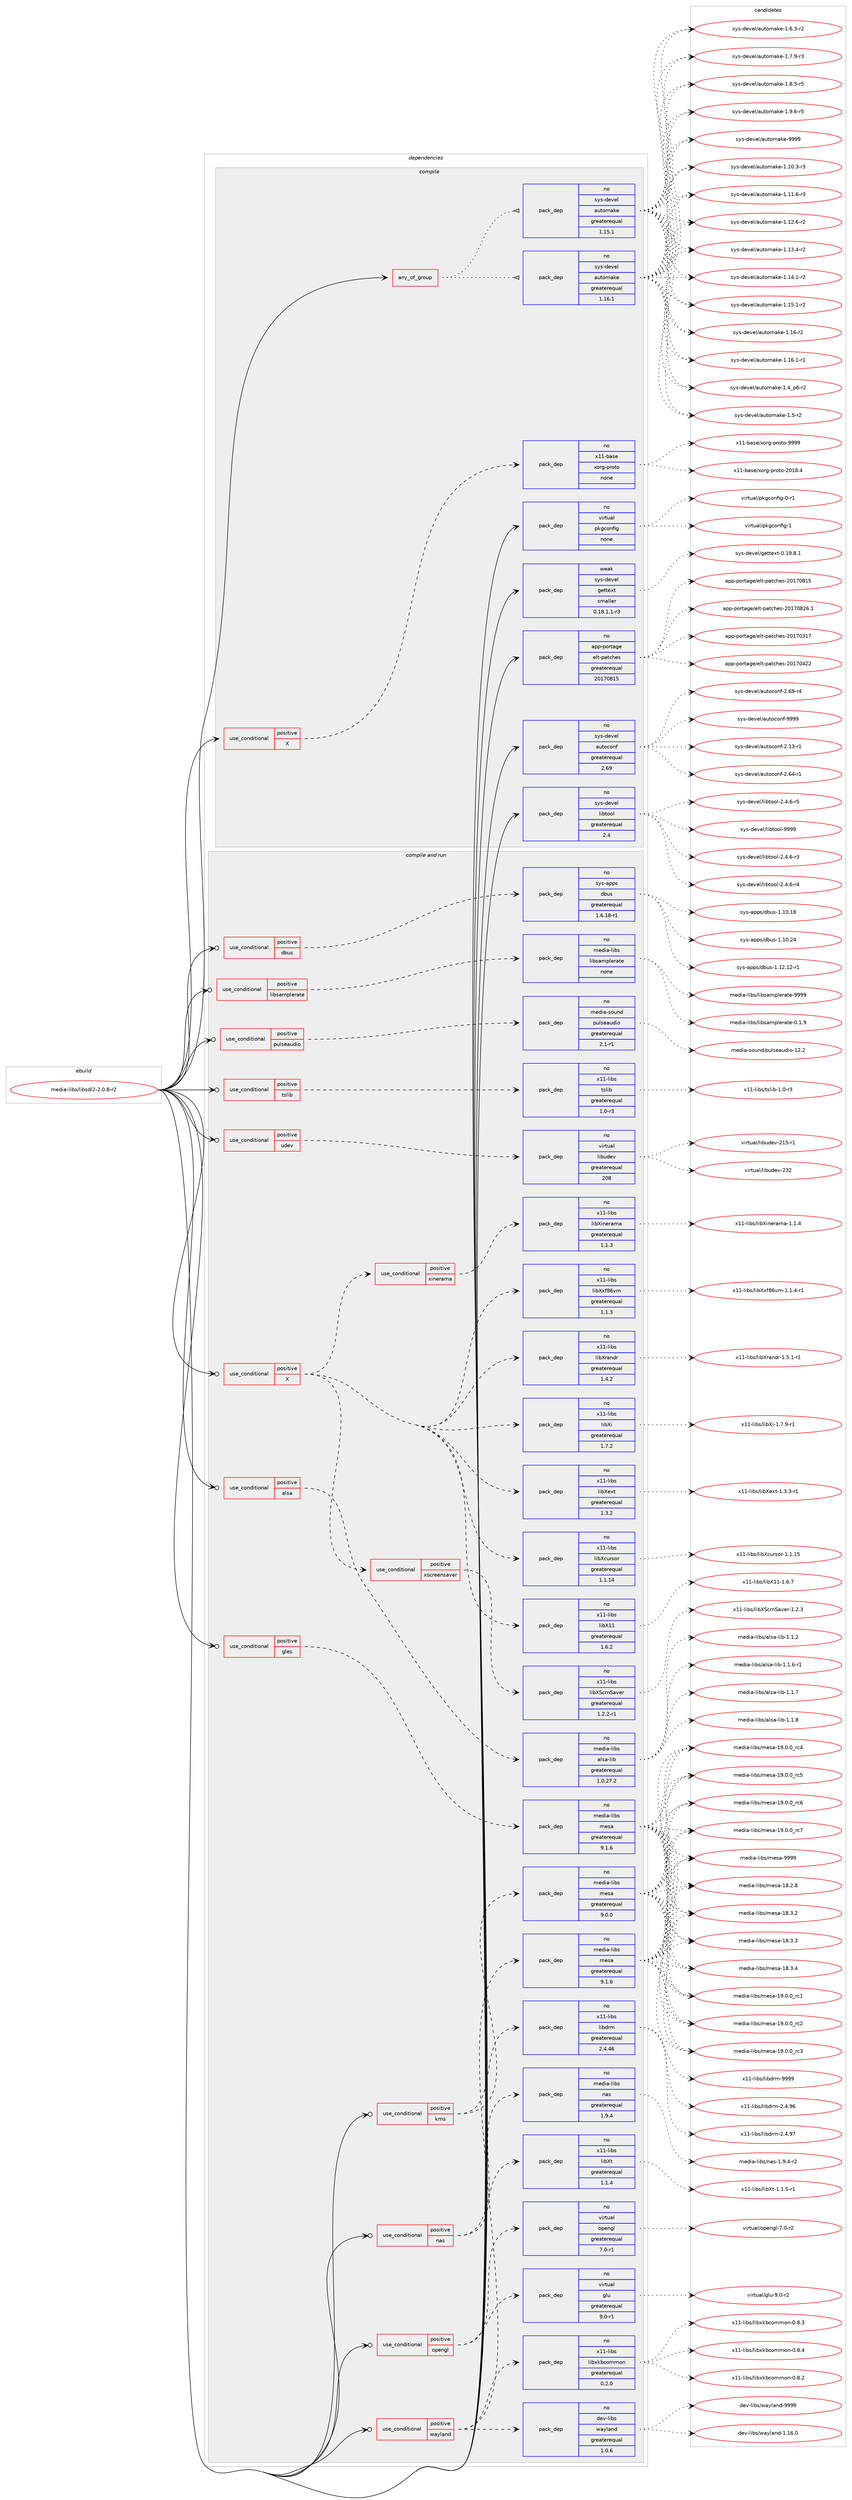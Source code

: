 digraph prolog {

# *************
# Graph options
# *************

newrank=true;
concentrate=true;
compound=true;
graph [rankdir=LR,fontname=Helvetica,fontsize=10,ranksep=1.5];#, ranksep=2.5, nodesep=0.2];
edge  [arrowhead=vee];
node  [fontname=Helvetica,fontsize=10];

# **********
# The ebuild
# **********

subgraph cluster_leftcol {
color=gray;
rank=same;
label=<<i>ebuild</i>>;
id [label="media-libs/libsdl2-2.0.8-r2", color=red, width=4, href="../media-libs/libsdl2-2.0.8-r2.svg"];
}

# ****************
# The dependencies
# ****************

subgraph cluster_midcol {
color=gray;
label=<<i>dependencies</i>>;
subgraph cluster_compile {
fillcolor="#eeeeee";
style=filled;
label=<<i>compile</i>>;
subgraph any25138 {
dependency1613792 [label=<<TABLE BORDER="0" CELLBORDER="1" CELLSPACING="0" CELLPADDING="4"><TR><TD CELLPADDING="10">any_of_group</TD></TR></TABLE>>, shape=none, color=red];subgraph pack1153324 {
dependency1613793 [label=<<TABLE BORDER="0" CELLBORDER="1" CELLSPACING="0" CELLPADDING="4" WIDTH="220"><TR><TD ROWSPAN="6" CELLPADDING="30">pack_dep</TD></TR><TR><TD WIDTH="110">no</TD></TR><TR><TD>sys-devel</TD></TR><TR><TD>automake</TD></TR><TR><TD>greaterequal</TD></TR><TR><TD>1.16.1</TD></TR></TABLE>>, shape=none, color=blue];
}
dependency1613792:e -> dependency1613793:w [weight=20,style="dotted",arrowhead="oinv"];
subgraph pack1153325 {
dependency1613794 [label=<<TABLE BORDER="0" CELLBORDER="1" CELLSPACING="0" CELLPADDING="4" WIDTH="220"><TR><TD ROWSPAN="6" CELLPADDING="30">pack_dep</TD></TR><TR><TD WIDTH="110">no</TD></TR><TR><TD>sys-devel</TD></TR><TR><TD>automake</TD></TR><TR><TD>greaterequal</TD></TR><TR><TD>1.15.1</TD></TR></TABLE>>, shape=none, color=blue];
}
dependency1613792:e -> dependency1613794:w [weight=20,style="dotted",arrowhead="oinv"];
}
id:e -> dependency1613792:w [weight=20,style="solid",arrowhead="vee"];
subgraph cond434631 {
dependency1613795 [label=<<TABLE BORDER="0" CELLBORDER="1" CELLSPACING="0" CELLPADDING="4"><TR><TD ROWSPAN="3" CELLPADDING="10">use_conditional</TD></TR><TR><TD>positive</TD></TR><TR><TD>X</TD></TR></TABLE>>, shape=none, color=red];
subgraph pack1153326 {
dependency1613796 [label=<<TABLE BORDER="0" CELLBORDER="1" CELLSPACING="0" CELLPADDING="4" WIDTH="220"><TR><TD ROWSPAN="6" CELLPADDING="30">pack_dep</TD></TR><TR><TD WIDTH="110">no</TD></TR><TR><TD>x11-base</TD></TR><TR><TD>xorg-proto</TD></TR><TR><TD>none</TD></TR><TR><TD></TD></TR></TABLE>>, shape=none, color=blue];
}
dependency1613795:e -> dependency1613796:w [weight=20,style="dashed",arrowhead="vee"];
}
id:e -> dependency1613795:w [weight=20,style="solid",arrowhead="vee"];
subgraph pack1153327 {
dependency1613797 [label=<<TABLE BORDER="0" CELLBORDER="1" CELLSPACING="0" CELLPADDING="4" WIDTH="220"><TR><TD ROWSPAN="6" CELLPADDING="30">pack_dep</TD></TR><TR><TD WIDTH="110">no</TD></TR><TR><TD>app-portage</TD></TR><TR><TD>elt-patches</TD></TR><TR><TD>greaterequal</TD></TR><TR><TD>20170815</TD></TR></TABLE>>, shape=none, color=blue];
}
id:e -> dependency1613797:w [weight=20,style="solid",arrowhead="vee"];
subgraph pack1153328 {
dependency1613798 [label=<<TABLE BORDER="0" CELLBORDER="1" CELLSPACING="0" CELLPADDING="4" WIDTH="220"><TR><TD ROWSPAN="6" CELLPADDING="30">pack_dep</TD></TR><TR><TD WIDTH="110">no</TD></TR><TR><TD>sys-devel</TD></TR><TR><TD>autoconf</TD></TR><TR><TD>greaterequal</TD></TR><TR><TD>2.69</TD></TR></TABLE>>, shape=none, color=blue];
}
id:e -> dependency1613798:w [weight=20,style="solid",arrowhead="vee"];
subgraph pack1153329 {
dependency1613799 [label=<<TABLE BORDER="0" CELLBORDER="1" CELLSPACING="0" CELLPADDING="4" WIDTH="220"><TR><TD ROWSPAN="6" CELLPADDING="30">pack_dep</TD></TR><TR><TD WIDTH="110">no</TD></TR><TR><TD>sys-devel</TD></TR><TR><TD>libtool</TD></TR><TR><TD>greaterequal</TD></TR><TR><TD>2.4</TD></TR></TABLE>>, shape=none, color=blue];
}
id:e -> dependency1613799:w [weight=20,style="solid",arrowhead="vee"];
subgraph pack1153330 {
dependency1613800 [label=<<TABLE BORDER="0" CELLBORDER="1" CELLSPACING="0" CELLPADDING="4" WIDTH="220"><TR><TD ROWSPAN="6" CELLPADDING="30">pack_dep</TD></TR><TR><TD WIDTH="110">no</TD></TR><TR><TD>virtual</TD></TR><TR><TD>pkgconfig</TD></TR><TR><TD>none</TD></TR><TR><TD></TD></TR></TABLE>>, shape=none, color=blue];
}
id:e -> dependency1613800:w [weight=20,style="solid",arrowhead="vee"];
subgraph pack1153331 {
dependency1613801 [label=<<TABLE BORDER="0" CELLBORDER="1" CELLSPACING="0" CELLPADDING="4" WIDTH="220"><TR><TD ROWSPAN="6" CELLPADDING="30">pack_dep</TD></TR><TR><TD WIDTH="110">weak</TD></TR><TR><TD>sys-devel</TD></TR><TR><TD>gettext</TD></TR><TR><TD>smaller</TD></TR><TR><TD>0.18.1.1-r3</TD></TR></TABLE>>, shape=none, color=blue];
}
id:e -> dependency1613801:w [weight=20,style="solid",arrowhead="vee"];
}
subgraph cluster_compileandrun {
fillcolor="#eeeeee";
style=filled;
label=<<i>compile and run</i>>;
subgraph cond434632 {
dependency1613802 [label=<<TABLE BORDER="0" CELLBORDER="1" CELLSPACING="0" CELLPADDING="4"><TR><TD ROWSPAN="3" CELLPADDING="10">use_conditional</TD></TR><TR><TD>positive</TD></TR><TR><TD>X</TD></TR></TABLE>>, shape=none, color=red];
subgraph pack1153332 {
dependency1613803 [label=<<TABLE BORDER="0" CELLBORDER="1" CELLSPACING="0" CELLPADDING="4" WIDTH="220"><TR><TD ROWSPAN="6" CELLPADDING="30">pack_dep</TD></TR><TR><TD WIDTH="110">no</TD></TR><TR><TD>x11-libs</TD></TR><TR><TD>libX11</TD></TR><TR><TD>greaterequal</TD></TR><TR><TD>1.6.2</TD></TR></TABLE>>, shape=none, color=blue];
}
dependency1613802:e -> dependency1613803:w [weight=20,style="dashed",arrowhead="vee"];
subgraph pack1153333 {
dependency1613804 [label=<<TABLE BORDER="0" CELLBORDER="1" CELLSPACING="0" CELLPADDING="4" WIDTH="220"><TR><TD ROWSPAN="6" CELLPADDING="30">pack_dep</TD></TR><TR><TD WIDTH="110">no</TD></TR><TR><TD>x11-libs</TD></TR><TR><TD>libXcursor</TD></TR><TR><TD>greaterequal</TD></TR><TR><TD>1.1.14</TD></TR></TABLE>>, shape=none, color=blue];
}
dependency1613802:e -> dependency1613804:w [weight=20,style="dashed",arrowhead="vee"];
subgraph pack1153334 {
dependency1613805 [label=<<TABLE BORDER="0" CELLBORDER="1" CELLSPACING="0" CELLPADDING="4" WIDTH="220"><TR><TD ROWSPAN="6" CELLPADDING="30">pack_dep</TD></TR><TR><TD WIDTH="110">no</TD></TR><TR><TD>x11-libs</TD></TR><TR><TD>libXext</TD></TR><TR><TD>greaterequal</TD></TR><TR><TD>1.3.2</TD></TR></TABLE>>, shape=none, color=blue];
}
dependency1613802:e -> dependency1613805:w [weight=20,style="dashed",arrowhead="vee"];
subgraph pack1153335 {
dependency1613806 [label=<<TABLE BORDER="0" CELLBORDER="1" CELLSPACING="0" CELLPADDING="4" WIDTH="220"><TR><TD ROWSPAN="6" CELLPADDING="30">pack_dep</TD></TR><TR><TD WIDTH="110">no</TD></TR><TR><TD>x11-libs</TD></TR><TR><TD>libXi</TD></TR><TR><TD>greaterequal</TD></TR><TR><TD>1.7.2</TD></TR></TABLE>>, shape=none, color=blue];
}
dependency1613802:e -> dependency1613806:w [weight=20,style="dashed",arrowhead="vee"];
subgraph pack1153336 {
dependency1613807 [label=<<TABLE BORDER="0" CELLBORDER="1" CELLSPACING="0" CELLPADDING="4" WIDTH="220"><TR><TD ROWSPAN="6" CELLPADDING="30">pack_dep</TD></TR><TR><TD WIDTH="110">no</TD></TR><TR><TD>x11-libs</TD></TR><TR><TD>libXrandr</TD></TR><TR><TD>greaterequal</TD></TR><TR><TD>1.4.2</TD></TR></TABLE>>, shape=none, color=blue];
}
dependency1613802:e -> dependency1613807:w [weight=20,style="dashed",arrowhead="vee"];
subgraph pack1153337 {
dependency1613808 [label=<<TABLE BORDER="0" CELLBORDER="1" CELLSPACING="0" CELLPADDING="4" WIDTH="220"><TR><TD ROWSPAN="6" CELLPADDING="30">pack_dep</TD></TR><TR><TD WIDTH="110">no</TD></TR><TR><TD>x11-libs</TD></TR><TR><TD>libXxf86vm</TD></TR><TR><TD>greaterequal</TD></TR><TR><TD>1.1.3</TD></TR></TABLE>>, shape=none, color=blue];
}
dependency1613802:e -> dependency1613808:w [weight=20,style="dashed",arrowhead="vee"];
subgraph cond434633 {
dependency1613809 [label=<<TABLE BORDER="0" CELLBORDER="1" CELLSPACING="0" CELLPADDING="4"><TR><TD ROWSPAN="3" CELLPADDING="10">use_conditional</TD></TR><TR><TD>positive</TD></TR><TR><TD>xinerama</TD></TR></TABLE>>, shape=none, color=red];
subgraph pack1153338 {
dependency1613810 [label=<<TABLE BORDER="0" CELLBORDER="1" CELLSPACING="0" CELLPADDING="4" WIDTH="220"><TR><TD ROWSPAN="6" CELLPADDING="30">pack_dep</TD></TR><TR><TD WIDTH="110">no</TD></TR><TR><TD>x11-libs</TD></TR><TR><TD>libXinerama</TD></TR><TR><TD>greaterequal</TD></TR><TR><TD>1.1.3</TD></TR></TABLE>>, shape=none, color=blue];
}
dependency1613809:e -> dependency1613810:w [weight=20,style="dashed",arrowhead="vee"];
}
dependency1613802:e -> dependency1613809:w [weight=20,style="dashed",arrowhead="vee"];
subgraph cond434634 {
dependency1613811 [label=<<TABLE BORDER="0" CELLBORDER="1" CELLSPACING="0" CELLPADDING="4"><TR><TD ROWSPAN="3" CELLPADDING="10">use_conditional</TD></TR><TR><TD>positive</TD></TR><TR><TD>xscreensaver</TD></TR></TABLE>>, shape=none, color=red];
subgraph pack1153339 {
dependency1613812 [label=<<TABLE BORDER="0" CELLBORDER="1" CELLSPACING="0" CELLPADDING="4" WIDTH="220"><TR><TD ROWSPAN="6" CELLPADDING="30">pack_dep</TD></TR><TR><TD WIDTH="110">no</TD></TR><TR><TD>x11-libs</TD></TR><TR><TD>libXScrnSaver</TD></TR><TR><TD>greaterequal</TD></TR><TR><TD>1.2.2-r1</TD></TR></TABLE>>, shape=none, color=blue];
}
dependency1613811:e -> dependency1613812:w [weight=20,style="dashed",arrowhead="vee"];
}
dependency1613802:e -> dependency1613811:w [weight=20,style="dashed",arrowhead="vee"];
}
id:e -> dependency1613802:w [weight=20,style="solid",arrowhead="odotvee"];
subgraph cond434635 {
dependency1613813 [label=<<TABLE BORDER="0" CELLBORDER="1" CELLSPACING="0" CELLPADDING="4"><TR><TD ROWSPAN="3" CELLPADDING="10">use_conditional</TD></TR><TR><TD>positive</TD></TR><TR><TD>alsa</TD></TR></TABLE>>, shape=none, color=red];
subgraph pack1153340 {
dependency1613814 [label=<<TABLE BORDER="0" CELLBORDER="1" CELLSPACING="0" CELLPADDING="4" WIDTH="220"><TR><TD ROWSPAN="6" CELLPADDING="30">pack_dep</TD></TR><TR><TD WIDTH="110">no</TD></TR><TR><TD>media-libs</TD></TR><TR><TD>alsa-lib</TD></TR><TR><TD>greaterequal</TD></TR><TR><TD>1.0.27.2</TD></TR></TABLE>>, shape=none, color=blue];
}
dependency1613813:e -> dependency1613814:w [weight=20,style="dashed",arrowhead="vee"];
}
id:e -> dependency1613813:w [weight=20,style="solid",arrowhead="odotvee"];
subgraph cond434636 {
dependency1613815 [label=<<TABLE BORDER="0" CELLBORDER="1" CELLSPACING="0" CELLPADDING="4"><TR><TD ROWSPAN="3" CELLPADDING="10">use_conditional</TD></TR><TR><TD>positive</TD></TR><TR><TD>dbus</TD></TR></TABLE>>, shape=none, color=red];
subgraph pack1153341 {
dependency1613816 [label=<<TABLE BORDER="0" CELLBORDER="1" CELLSPACING="0" CELLPADDING="4" WIDTH="220"><TR><TD ROWSPAN="6" CELLPADDING="30">pack_dep</TD></TR><TR><TD WIDTH="110">no</TD></TR><TR><TD>sys-apps</TD></TR><TR><TD>dbus</TD></TR><TR><TD>greaterequal</TD></TR><TR><TD>1.6.18-r1</TD></TR></TABLE>>, shape=none, color=blue];
}
dependency1613815:e -> dependency1613816:w [weight=20,style="dashed",arrowhead="vee"];
}
id:e -> dependency1613815:w [weight=20,style="solid",arrowhead="odotvee"];
subgraph cond434637 {
dependency1613817 [label=<<TABLE BORDER="0" CELLBORDER="1" CELLSPACING="0" CELLPADDING="4"><TR><TD ROWSPAN="3" CELLPADDING="10">use_conditional</TD></TR><TR><TD>positive</TD></TR><TR><TD>gles</TD></TR></TABLE>>, shape=none, color=red];
subgraph pack1153342 {
dependency1613818 [label=<<TABLE BORDER="0" CELLBORDER="1" CELLSPACING="0" CELLPADDING="4" WIDTH="220"><TR><TD ROWSPAN="6" CELLPADDING="30">pack_dep</TD></TR><TR><TD WIDTH="110">no</TD></TR><TR><TD>media-libs</TD></TR><TR><TD>mesa</TD></TR><TR><TD>greaterequal</TD></TR><TR><TD>9.1.6</TD></TR></TABLE>>, shape=none, color=blue];
}
dependency1613817:e -> dependency1613818:w [weight=20,style="dashed",arrowhead="vee"];
}
id:e -> dependency1613817:w [weight=20,style="solid",arrowhead="odotvee"];
subgraph cond434638 {
dependency1613819 [label=<<TABLE BORDER="0" CELLBORDER="1" CELLSPACING="0" CELLPADDING="4"><TR><TD ROWSPAN="3" CELLPADDING="10">use_conditional</TD></TR><TR><TD>positive</TD></TR><TR><TD>kms</TD></TR></TABLE>>, shape=none, color=red];
subgraph pack1153343 {
dependency1613820 [label=<<TABLE BORDER="0" CELLBORDER="1" CELLSPACING="0" CELLPADDING="4" WIDTH="220"><TR><TD ROWSPAN="6" CELLPADDING="30">pack_dep</TD></TR><TR><TD WIDTH="110">no</TD></TR><TR><TD>x11-libs</TD></TR><TR><TD>libdrm</TD></TR><TR><TD>greaterequal</TD></TR><TR><TD>2.4.46</TD></TR></TABLE>>, shape=none, color=blue];
}
dependency1613819:e -> dependency1613820:w [weight=20,style="dashed",arrowhead="vee"];
subgraph pack1153344 {
dependency1613821 [label=<<TABLE BORDER="0" CELLBORDER="1" CELLSPACING="0" CELLPADDING="4" WIDTH="220"><TR><TD ROWSPAN="6" CELLPADDING="30">pack_dep</TD></TR><TR><TD WIDTH="110">no</TD></TR><TR><TD>media-libs</TD></TR><TR><TD>mesa</TD></TR><TR><TD>greaterequal</TD></TR><TR><TD>9.0.0</TD></TR></TABLE>>, shape=none, color=blue];
}
dependency1613819:e -> dependency1613821:w [weight=20,style="dashed",arrowhead="vee"];
}
id:e -> dependency1613819:w [weight=20,style="solid",arrowhead="odotvee"];
subgraph cond434639 {
dependency1613822 [label=<<TABLE BORDER="0" CELLBORDER="1" CELLSPACING="0" CELLPADDING="4"><TR><TD ROWSPAN="3" CELLPADDING="10">use_conditional</TD></TR><TR><TD>positive</TD></TR><TR><TD>libsamplerate</TD></TR></TABLE>>, shape=none, color=red];
subgraph pack1153345 {
dependency1613823 [label=<<TABLE BORDER="0" CELLBORDER="1" CELLSPACING="0" CELLPADDING="4" WIDTH="220"><TR><TD ROWSPAN="6" CELLPADDING="30">pack_dep</TD></TR><TR><TD WIDTH="110">no</TD></TR><TR><TD>media-libs</TD></TR><TR><TD>libsamplerate</TD></TR><TR><TD>none</TD></TR><TR><TD></TD></TR></TABLE>>, shape=none, color=blue];
}
dependency1613822:e -> dependency1613823:w [weight=20,style="dashed",arrowhead="vee"];
}
id:e -> dependency1613822:w [weight=20,style="solid",arrowhead="odotvee"];
subgraph cond434640 {
dependency1613824 [label=<<TABLE BORDER="0" CELLBORDER="1" CELLSPACING="0" CELLPADDING="4"><TR><TD ROWSPAN="3" CELLPADDING="10">use_conditional</TD></TR><TR><TD>positive</TD></TR><TR><TD>nas</TD></TR></TABLE>>, shape=none, color=red];
subgraph pack1153346 {
dependency1613825 [label=<<TABLE BORDER="0" CELLBORDER="1" CELLSPACING="0" CELLPADDING="4" WIDTH="220"><TR><TD ROWSPAN="6" CELLPADDING="30">pack_dep</TD></TR><TR><TD WIDTH="110">no</TD></TR><TR><TD>media-libs</TD></TR><TR><TD>nas</TD></TR><TR><TD>greaterequal</TD></TR><TR><TD>1.9.4</TD></TR></TABLE>>, shape=none, color=blue];
}
dependency1613824:e -> dependency1613825:w [weight=20,style="dashed",arrowhead="vee"];
subgraph pack1153347 {
dependency1613826 [label=<<TABLE BORDER="0" CELLBORDER="1" CELLSPACING="0" CELLPADDING="4" WIDTH="220"><TR><TD ROWSPAN="6" CELLPADDING="30">pack_dep</TD></TR><TR><TD WIDTH="110">no</TD></TR><TR><TD>x11-libs</TD></TR><TR><TD>libXt</TD></TR><TR><TD>greaterequal</TD></TR><TR><TD>1.1.4</TD></TR></TABLE>>, shape=none, color=blue];
}
dependency1613824:e -> dependency1613826:w [weight=20,style="dashed",arrowhead="vee"];
}
id:e -> dependency1613824:w [weight=20,style="solid",arrowhead="odotvee"];
subgraph cond434641 {
dependency1613827 [label=<<TABLE BORDER="0" CELLBORDER="1" CELLSPACING="0" CELLPADDING="4"><TR><TD ROWSPAN="3" CELLPADDING="10">use_conditional</TD></TR><TR><TD>positive</TD></TR><TR><TD>opengl</TD></TR></TABLE>>, shape=none, color=red];
subgraph pack1153348 {
dependency1613828 [label=<<TABLE BORDER="0" CELLBORDER="1" CELLSPACING="0" CELLPADDING="4" WIDTH="220"><TR><TD ROWSPAN="6" CELLPADDING="30">pack_dep</TD></TR><TR><TD WIDTH="110">no</TD></TR><TR><TD>virtual</TD></TR><TR><TD>opengl</TD></TR><TR><TD>greaterequal</TD></TR><TR><TD>7.0-r1</TD></TR></TABLE>>, shape=none, color=blue];
}
dependency1613827:e -> dependency1613828:w [weight=20,style="dashed",arrowhead="vee"];
subgraph pack1153349 {
dependency1613829 [label=<<TABLE BORDER="0" CELLBORDER="1" CELLSPACING="0" CELLPADDING="4" WIDTH="220"><TR><TD ROWSPAN="6" CELLPADDING="30">pack_dep</TD></TR><TR><TD WIDTH="110">no</TD></TR><TR><TD>virtual</TD></TR><TR><TD>glu</TD></TR><TR><TD>greaterequal</TD></TR><TR><TD>9.0-r1</TD></TR></TABLE>>, shape=none, color=blue];
}
dependency1613827:e -> dependency1613829:w [weight=20,style="dashed",arrowhead="vee"];
}
id:e -> dependency1613827:w [weight=20,style="solid",arrowhead="odotvee"];
subgraph cond434642 {
dependency1613830 [label=<<TABLE BORDER="0" CELLBORDER="1" CELLSPACING="0" CELLPADDING="4"><TR><TD ROWSPAN="3" CELLPADDING="10">use_conditional</TD></TR><TR><TD>positive</TD></TR><TR><TD>pulseaudio</TD></TR></TABLE>>, shape=none, color=red];
subgraph pack1153350 {
dependency1613831 [label=<<TABLE BORDER="0" CELLBORDER="1" CELLSPACING="0" CELLPADDING="4" WIDTH="220"><TR><TD ROWSPAN="6" CELLPADDING="30">pack_dep</TD></TR><TR><TD WIDTH="110">no</TD></TR><TR><TD>media-sound</TD></TR><TR><TD>pulseaudio</TD></TR><TR><TD>greaterequal</TD></TR><TR><TD>2.1-r1</TD></TR></TABLE>>, shape=none, color=blue];
}
dependency1613830:e -> dependency1613831:w [weight=20,style="dashed",arrowhead="vee"];
}
id:e -> dependency1613830:w [weight=20,style="solid",arrowhead="odotvee"];
subgraph cond434643 {
dependency1613832 [label=<<TABLE BORDER="0" CELLBORDER="1" CELLSPACING="0" CELLPADDING="4"><TR><TD ROWSPAN="3" CELLPADDING="10">use_conditional</TD></TR><TR><TD>positive</TD></TR><TR><TD>tslib</TD></TR></TABLE>>, shape=none, color=red];
subgraph pack1153351 {
dependency1613833 [label=<<TABLE BORDER="0" CELLBORDER="1" CELLSPACING="0" CELLPADDING="4" WIDTH="220"><TR><TD ROWSPAN="6" CELLPADDING="30">pack_dep</TD></TR><TR><TD WIDTH="110">no</TD></TR><TR><TD>x11-libs</TD></TR><TR><TD>tslib</TD></TR><TR><TD>greaterequal</TD></TR><TR><TD>1.0-r3</TD></TR></TABLE>>, shape=none, color=blue];
}
dependency1613832:e -> dependency1613833:w [weight=20,style="dashed",arrowhead="vee"];
}
id:e -> dependency1613832:w [weight=20,style="solid",arrowhead="odotvee"];
subgraph cond434644 {
dependency1613834 [label=<<TABLE BORDER="0" CELLBORDER="1" CELLSPACING="0" CELLPADDING="4"><TR><TD ROWSPAN="3" CELLPADDING="10">use_conditional</TD></TR><TR><TD>positive</TD></TR><TR><TD>udev</TD></TR></TABLE>>, shape=none, color=red];
subgraph pack1153352 {
dependency1613835 [label=<<TABLE BORDER="0" CELLBORDER="1" CELLSPACING="0" CELLPADDING="4" WIDTH="220"><TR><TD ROWSPAN="6" CELLPADDING="30">pack_dep</TD></TR><TR><TD WIDTH="110">no</TD></TR><TR><TD>virtual</TD></TR><TR><TD>libudev</TD></TR><TR><TD>greaterequal</TD></TR><TR><TD>208</TD></TR></TABLE>>, shape=none, color=blue];
}
dependency1613834:e -> dependency1613835:w [weight=20,style="dashed",arrowhead="vee"];
}
id:e -> dependency1613834:w [weight=20,style="solid",arrowhead="odotvee"];
subgraph cond434645 {
dependency1613836 [label=<<TABLE BORDER="0" CELLBORDER="1" CELLSPACING="0" CELLPADDING="4"><TR><TD ROWSPAN="3" CELLPADDING="10">use_conditional</TD></TR><TR><TD>positive</TD></TR><TR><TD>wayland</TD></TR></TABLE>>, shape=none, color=red];
subgraph pack1153353 {
dependency1613837 [label=<<TABLE BORDER="0" CELLBORDER="1" CELLSPACING="0" CELLPADDING="4" WIDTH="220"><TR><TD ROWSPAN="6" CELLPADDING="30">pack_dep</TD></TR><TR><TD WIDTH="110">no</TD></TR><TR><TD>dev-libs</TD></TR><TR><TD>wayland</TD></TR><TR><TD>greaterequal</TD></TR><TR><TD>1.0.6</TD></TR></TABLE>>, shape=none, color=blue];
}
dependency1613836:e -> dependency1613837:w [weight=20,style="dashed",arrowhead="vee"];
subgraph pack1153354 {
dependency1613838 [label=<<TABLE BORDER="0" CELLBORDER="1" CELLSPACING="0" CELLPADDING="4" WIDTH="220"><TR><TD ROWSPAN="6" CELLPADDING="30">pack_dep</TD></TR><TR><TD WIDTH="110">no</TD></TR><TR><TD>media-libs</TD></TR><TR><TD>mesa</TD></TR><TR><TD>greaterequal</TD></TR><TR><TD>9.1.6</TD></TR></TABLE>>, shape=none, color=blue];
}
dependency1613836:e -> dependency1613838:w [weight=20,style="dashed",arrowhead="vee"];
subgraph pack1153355 {
dependency1613839 [label=<<TABLE BORDER="0" CELLBORDER="1" CELLSPACING="0" CELLPADDING="4" WIDTH="220"><TR><TD ROWSPAN="6" CELLPADDING="30">pack_dep</TD></TR><TR><TD WIDTH="110">no</TD></TR><TR><TD>x11-libs</TD></TR><TR><TD>libxkbcommon</TD></TR><TR><TD>greaterequal</TD></TR><TR><TD>0.2.0</TD></TR></TABLE>>, shape=none, color=blue];
}
dependency1613836:e -> dependency1613839:w [weight=20,style="dashed",arrowhead="vee"];
}
id:e -> dependency1613836:w [weight=20,style="solid",arrowhead="odotvee"];
}
subgraph cluster_run {
fillcolor="#eeeeee";
style=filled;
label=<<i>run</i>>;
}
}

# **************
# The candidates
# **************

subgraph cluster_choices {
rank=same;
color=gray;
label=<<i>candidates</i>>;

subgraph choice1153324 {
color=black;
nodesep=1;
choice11512111545100101118101108479711711611110997107101454946494846514511451 [label="sys-devel/automake-1.10.3-r3", color=red, width=4,href="../sys-devel/automake-1.10.3-r3.svg"];
choice11512111545100101118101108479711711611110997107101454946494946544511451 [label="sys-devel/automake-1.11.6-r3", color=red, width=4,href="../sys-devel/automake-1.11.6-r3.svg"];
choice11512111545100101118101108479711711611110997107101454946495046544511450 [label="sys-devel/automake-1.12.6-r2", color=red, width=4,href="../sys-devel/automake-1.12.6-r2.svg"];
choice11512111545100101118101108479711711611110997107101454946495146524511450 [label="sys-devel/automake-1.13.4-r2", color=red, width=4,href="../sys-devel/automake-1.13.4-r2.svg"];
choice11512111545100101118101108479711711611110997107101454946495246494511450 [label="sys-devel/automake-1.14.1-r2", color=red, width=4,href="../sys-devel/automake-1.14.1-r2.svg"];
choice11512111545100101118101108479711711611110997107101454946495346494511450 [label="sys-devel/automake-1.15.1-r2", color=red, width=4,href="../sys-devel/automake-1.15.1-r2.svg"];
choice1151211154510010111810110847971171161111099710710145494649544511450 [label="sys-devel/automake-1.16-r2", color=red, width=4,href="../sys-devel/automake-1.16-r2.svg"];
choice11512111545100101118101108479711711611110997107101454946495446494511449 [label="sys-devel/automake-1.16.1-r1", color=red, width=4,href="../sys-devel/automake-1.16.1-r1.svg"];
choice115121115451001011181011084797117116111109971071014549465295112544511450 [label="sys-devel/automake-1.4_p6-r2", color=red, width=4,href="../sys-devel/automake-1.4_p6-r2.svg"];
choice11512111545100101118101108479711711611110997107101454946534511450 [label="sys-devel/automake-1.5-r2", color=red, width=4,href="../sys-devel/automake-1.5-r2.svg"];
choice115121115451001011181011084797117116111109971071014549465446514511450 [label="sys-devel/automake-1.6.3-r2", color=red, width=4,href="../sys-devel/automake-1.6.3-r2.svg"];
choice115121115451001011181011084797117116111109971071014549465546574511451 [label="sys-devel/automake-1.7.9-r3", color=red, width=4,href="../sys-devel/automake-1.7.9-r3.svg"];
choice115121115451001011181011084797117116111109971071014549465646534511453 [label="sys-devel/automake-1.8.5-r5", color=red, width=4,href="../sys-devel/automake-1.8.5-r5.svg"];
choice115121115451001011181011084797117116111109971071014549465746544511453 [label="sys-devel/automake-1.9.6-r5", color=red, width=4,href="../sys-devel/automake-1.9.6-r5.svg"];
choice115121115451001011181011084797117116111109971071014557575757 [label="sys-devel/automake-9999", color=red, width=4,href="../sys-devel/automake-9999.svg"];
dependency1613793:e -> choice11512111545100101118101108479711711611110997107101454946494846514511451:w [style=dotted,weight="100"];
dependency1613793:e -> choice11512111545100101118101108479711711611110997107101454946494946544511451:w [style=dotted,weight="100"];
dependency1613793:e -> choice11512111545100101118101108479711711611110997107101454946495046544511450:w [style=dotted,weight="100"];
dependency1613793:e -> choice11512111545100101118101108479711711611110997107101454946495146524511450:w [style=dotted,weight="100"];
dependency1613793:e -> choice11512111545100101118101108479711711611110997107101454946495246494511450:w [style=dotted,weight="100"];
dependency1613793:e -> choice11512111545100101118101108479711711611110997107101454946495346494511450:w [style=dotted,weight="100"];
dependency1613793:e -> choice1151211154510010111810110847971171161111099710710145494649544511450:w [style=dotted,weight="100"];
dependency1613793:e -> choice11512111545100101118101108479711711611110997107101454946495446494511449:w [style=dotted,weight="100"];
dependency1613793:e -> choice115121115451001011181011084797117116111109971071014549465295112544511450:w [style=dotted,weight="100"];
dependency1613793:e -> choice11512111545100101118101108479711711611110997107101454946534511450:w [style=dotted,weight="100"];
dependency1613793:e -> choice115121115451001011181011084797117116111109971071014549465446514511450:w [style=dotted,weight="100"];
dependency1613793:e -> choice115121115451001011181011084797117116111109971071014549465546574511451:w [style=dotted,weight="100"];
dependency1613793:e -> choice115121115451001011181011084797117116111109971071014549465646534511453:w [style=dotted,weight="100"];
dependency1613793:e -> choice115121115451001011181011084797117116111109971071014549465746544511453:w [style=dotted,weight="100"];
dependency1613793:e -> choice115121115451001011181011084797117116111109971071014557575757:w [style=dotted,weight="100"];
}
subgraph choice1153325 {
color=black;
nodesep=1;
choice11512111545100101118101108479711711611110997107101454946494846514511451 [label="sys-devel/automake-1.10.3-r3", color=red, width=4,href="../sys-devel/automake-1.10.3-r3.svg"];
choice11512111545100101118101108479711711611110997107101454946494946544511451 [label="sys-devel/automake-1.11.6-r3", color=red, width=4,href="../sys-devel/automake-1.11.6-r3.svg"];
choice11512111545100101118101108479711711611110997107101454946495046544511450 [label="sys-devel/automake-1.12.6-r2", color=red, width=4,href="../sys-devel/automake-1.12.6-r2.svg"];
choice11512111545100101118101108479711711611110997107101454946495146524511450 [label="sys-devel/automake-1.13.4-r2", color=red, width=4,href="../sys-devel/automake-1.13.4-r2.svg"];
choice11512111545100101118101108479711711611110997107101454946495246494511450 [label="sys-devel/automake-1.14.1-r2", color=red, width=4,href="../sys-devel/automake-1.14.1-r2.svg"];
choice11512111545100101118101108479711711611110997107101454946495346494511450 [label="sys-devel/automake-1.15.1-r2", color=red, width=4,href="../sys-devel/automake-1.15.1-r2.svg"];
choice1151211154510010111810110847971171161111099710710145494649544511450 [label="sys-devel/automake-1.16-r2", color=red, width=4,href="../sys-devel/automake-1.16-r2.svg"];
choice11512111545100101118101108479711711611110997107101454946495446494511449 [label="sys-devel/automake-1.16.1-r1", color=red, width=4,href="../sys-devel/automake-1.16.1-r1.svg"];
choice115121115451001011181011084797117116111109971071014549465295112544511450 [label="sys-devel/automake-1.4_p6-r2", color=red, width=4,href="../sys-devel/automake-1.4_p6-r2.svg"];
choice11512111545100101118101108479711711611110997107101454946534511450 [label="sys-devel/automake-1.5-r2", color=red, width=4,href="../sys-devel/automake-1.5-r2.svg"];
choice115121115451001011181011084797117116111109971071014549465446514511450 [label="sys-devel/automake-1.6.3-r2", color=red, width=4,href="../sys-devel/automake-1.6.3-r2.svg"];
choice115121115451001011181011084797117116111109971071014549465546574511451 [label="sys-devel/automake-1.7.9-r3", color=red, width=4,href="../sys-devel/automake-1.7.9-r3.svg"];
choice115121115451001011181011084797117116111109971071014549465646534511453 [label="sys-devel/automake-1.8.5-r5", color=red, width=4,href="../sys-devel/automake-1.8.5-r5.svg"];
choice115121115451001011181011084797117116111109971071014549465746544511453 [label="sys-devel/automake-1.9.6-r5", color=red, width=4,href="../sys-devel/automake-1.9.6-r5.svg"];
choice115121115451001011181011084797117116111109971071014557575757 [label="sys-devel/automake-9999", color=red, width=4,href="../sys-devel/automake-9999.svg"];
dependency1613794:e -> choice11512111545100101118101108479711711611110997107101454946494846514511451:w [style=dotted,weight="100"];
dependency1613794:e -> choice11512111545100101118101108479711711611110997107101454946494946544511451:w [style=dotted,weight="100"];
dependency1613794:e -> choice11512111545100101118101108479711711611110997107101454946495046544511450:w [style=dotted,weight="100"];
dependency1613794:e -> choice11512111545100101118101108479711711611110997107101454946495146524511450:w [style=dotted,weight="100"];
dependency1613794:e -> choice11512111545100101118101108479711711611110997107101454946495246494511450:w [style=dotted,weight="100"];
dependency1613794:e -> choice11512111545100101118101108479711711611110997107101454946495346494511450:w [style=dotted,weight="100"];
dependency1613794:e -> choice1151211154510010111810110847971171161111099710710145494649544511450:w [style=dotted,weight="100"];
dependency1613794:e -> choice11512111545100101118101108479711711611110997107101454946495446494511449:w [style=dotted,weight="100"];
dependency1613794:e -> choice115121115451001011181011084797117116111109971071014549465295112544511450:w [style=dotted,weight="100"];
dependency1613794:e -> choice11512111545100101118101108479711711611110997107101454946534511450:w [style=dotted,weight="100"];
dependency1613794:e -> choice115121115451001011181011084797117116111109971071014549465446514511450:w [style=dotted,weight="100"];
dependency1613794:e -> choice115121115451001011181011084797117116111109971071014549465546574511451:w [style=dotted,weight="100"];
dependency1613794:e -> choice115121115451001011181011084797117116111109971071014549465646534511453:w [style=dotted,weight="100"];
dependency1613794:e -> choice115121115451001011181011084797117116111109971071014549465746544511453:w [style=dotted,weight="100"];
dependency1613794:e -> choice115121115451001011181011084797117116111109971071014557575757:w [style=dotted,weight="100"];
}
subgraph choice1153326 {
color=black;
nodesep=1;
choice1204949459897115101471201111141034511211411111611145504849564652 [label="x11-base/xorg-proto-2018.4", color=red, width=4,href="../x11-base/xorg-proto-2018.4.svg"];
choice120494945989711510147120111114103451121141111161114557575757 [label="x11-base/xorg-proto-9999", color=red, width=4,href="../x11-base/xorg-proto-9999.svg"];
dependency1613796:e -> choice1204949459897115101471201111141034511211411111611145504849564652:w [style=dotted,weight="100"];
dependency1613796:e -> choice120494945989711510147120111114103451121141111161114557575757:w [style=dotted,weight="100"];
}
subgraph choice1153327 {
color=black;
nodesep=1;
choice97112112451121111141169710310147101108116451129711699104101115455048495548514955 [label="app-portage/elt-patches-20170317", color=red, width=4,href="../app-portage/elt-patches-20170317.svg"];
choice97112112451121111141169710310147101108116451129711699104101115455048495548525050 [label="app-portage/elt-patches-20170422", color=red, width=4,href="../app-portage/elt-patches-20170422.svg"];
choice97112112451121111141169710310147101108116451129711699104101115455048495548564953 [label="app-portage/elt-patches-20170815", color=red, width=4,href="../app-portage/elt-patches-20170815.svg"];
choice971121124511211111411697103101471011081164511297116991041011154550484955485650544649 [label="app-portage/elt-patches-20170826.1", color=red, width=4,href="../app-portage/elt-patches-20170826.1.svg"];
dependency1613797:e -> choice97112112451121111141169710310147101108116451129711699104101115455048495548514955:w [style=dotted,weight="100"];
dependency1613797:e -> choice97112112451121111141169710310147101108116451129711699104101115455048495548525050:w [style=dotted,weight="100"];
dependency1613797:e -> choice97112112451121111141169710310147101108116451129711699104101115455048495548564953:w [style=dotted,weight="100"];
dependency1613797:e -> choice971121124511211111411697103101471011081164511297116991041011154550484955485650544649:w [style=dotted,weight="100"];
}
subgraph choice1153328 {
color=black;
nodesep=1;
choice1151211154510010111810110847971171161119911111010245504649514511449 [label="sys-devel/autoconf-2.13-r1", color=red, width=4,href="../sys-devel/autoconf-2.13-r1.svg"];
choice1151211154510010111810110847971171161119911111010245504654524511449 [label="sys-devel/autoconf-2.64-r1", color=red, width=4,href="../sys-devel/autoconf-2.64-r1.svg"];
choice1151211154510010111810110847971171161119911111010245504654574511452 [label="sys-devel/autoconf-2.69-r4", color=red, width=4,href="../sys-devel/autoconf-2.69-r4.svg"];
choice115121115451001011181011084797117116111991111101024557575757 [label="sys-devel/autoconf-9999", color=red, width=4,href="../sys-devel/autoconf-9999.svg"];
dependency1613798:e -> choice1151211154510010111810110847971171161119911111010245504649514511449:w [style=dotted,weight="100"];
dependency1613798:e -> choice1151211154510010111810110847971171161119911111010245504654524511449:w [style=dotted,weight="100"];
dependency1613798:e -> choice1151211154510010111810110847971171161119911111010245504654574511452:w [style=dotted,weight="100"];
dependency1613798:e -> choice115121115451001011181011084797117116111991111101024557575757:w [style=dotted,weight="100"];
}
subgraph choice1153329 {
color=black;
nodesep=1;
choice1151211154510010111810110847108105981161111111084550465246544511451 [label="sys-devel/libtool-2.4.6-r3", color=red, width=4,href="../sys-devel/libtool-2.4.6-r3.svg"];
choice1151211154510010111810110847108105981161111111084550465246544511452 [label="sys-devel/libtool-2.4.6-r4", color=red, width=4,href="../sys-devel/libtool-2.4.6-r4.svg"];
choice1151211154510010111810110847108105981161111111084550465246544511453 [label="sys-devel/libtool-2.4.6-r5", color=red, width=4,href="../sys-devel/libtool-2.4.6-r5.svg"];
choice1151211154510010111810110847108105981161111111084557575757 [label="sys-devel/libtool-9999", color=red, width=4,href="../sys-devel/libtool-9999.svg"];
dependency1613799:e -> choice1151211154510010111810110847108105981161111111084550465246544511451:w [style=dotted,weight="100"];
dependency1613799:e -> choice1151211154510010111810110847108105981161111111084550465246544511452:w [style=dotted,weight="100"];
dependency1613799:e -> choice1151211154510010111810110847108105981161111111084550465246544511453:w [style=dotted,weight="100"];
dependency1613799:e -> choice1151211154510010111810110847108105981161111111084557575757:w [style=dotted,weight="100"];
}
subgraph choice1153330 {
color=black;
nodesep=1;
choice11810511411611797108471121071039911111010210510345484511449 [label="virtual/pkgconfig-0-r1", color=red, width=4,href="../virtual/pkgconfig-0-r1.svg"];
choice1181051141161179710847112107103991111101021051034549 [label="virtual/pkgconfig-1", color=red, width=4,href="../virtual/pkgconfig-1.svg"];
dependency1613800:e -> choice11810511411611797108471121071039911111010210510345484511449:w [style=dotted,weight="100"];
dependency1613800:e -> choice1181051141161179710847112107103991111101021051034549:w [style=dotted,weight="100"];
}
subgraph choice1153331 {
color=black;
nodesep=1;
choice1151211154510010111810110847103101116116101120116454846495746564649 [label="sys-devel/gettext-0.19.8.1", color=red, width=4,href="../sys-devel/gettext-0.19.8.1.svg"];
dependency1613801:e -> choice1151211154510010111810110847103101116116101120116454846495746564649:w [style=dotted,weight="100"];
}
subgraph choice1153332 {
color=black;
nodesep=1;
choice120494945108105981154710810598884949454946544655 [label="x11-libs/libX11-1.6.7", color=red, width=4,href="../x11-libs/libX11-1.6.7.svg"];
dependency1613803:e -> choice120494945108105981154710810598884949454946544655:w [style=dotted,weight="100"];
}
subgraph choice1153333 {
color=black;
nodesep=1;
choice120494945108105981154710810598889911711411511111445494649464953 [label="x11-libs/libXcursor-1.1.15", color=red, width=4,href="../x11-libs/libXcursor-1.1.15.svg"];
dependency1613804:e -> choice120494945108105981154710810598889911711411511111445494649464953:w [style=dotted,weight="100"];
}
subgraph choice1153334 {
color=black;
nodesep=1;
choice120494945108105981154710810598881011201164549465146514511449 [label="x11-libs/libXext-1.3.3-r1", color=red, width=4,href="../x11-libs/libXext-1.3.3-r1.svg"];
dependency1613805:e -> choice120494945108105981154710810598881011201164549465146514511449:w [style=dotted,weight="100"];
}
subgraph choice1153335 {
color=black;
nodesep=1;
choice120494945108105981154710810598881054549465546574511449 [label="x11-libs/libXi-1.7.9-r1", color=red, width=4,href="../x11-libs/libXi-1.7.9-r1.svg"];
dependency1613806:e -> choice120494945108105981154710810598881054549465546574511449:w [style=dotted,weight="100"];
}
subgraph choice1153336 {
color=black;
nodesep=1;
choice12049494510810598115471081059888114971101001144549465346494511449 [label="x11-libs/libXrandr-1.5.1-r1", color=red, width=4,href="../x11-libs/libXrandr-1.5.1-r1.svg"];
dependency1613807:e -> choice12049494510810598115471081059888114971101001144549465346494511449:w [style=dotted,weight="100"];
}
subgraph choice1153337 {
color=black;
nodesep=1;
choice1204949451081059811547108105988812010256541181094549464946524511449 [label="x11-libs/libXxf86vm-1.1.4-r1", color=red, width=4,href="../x11-libs/libXxf86vm-1.1.4-r1.svg"];
dependency1613808:e -> choice1204949451081059811547108105988812010256541181094549464946524511449:w [style=dotted,weight="100"];
}
subgraph choice1153338 {
color=black;
nodesep=1;
choice120494945108105981154710810598881051101011149710997454946494652 [label="x11-libs/libXinerama-1.1.4", color=red, width=4,href="../x11-libs/libXinerama-1.1.4.svg"];
dependency1613810:e -> choice120494945108105981154710810598881051101011149710997454946494652:w [style=dotted,weight="100"];
}
subgraph choice1153339 {
color=black;
nodesep=1;
choice1204949451081059811547108105988883991141108397118101114454946504651 [label="x11-libs/libXScrnSaver-1.2.3", color=red, width=4,href="../x11-libs/libXScrnSaver-1.2.3.svg"];
dependency1613812:e -> choice1204949451081059811547108105988883991141108397118101114454946504651:w [style=dotted,weight="100"];
}
subgraph choice1153340 {
color=black;
nodesep=1;
choice1091011001059745108105981154797108115974510810598454946494650 [label="media-libs/alsa-lib-1.1.2", color=red, width=4,href="../media-libs/alsa-lib-1.1.2.svg"];
choice10910110010597451081059811547971081159745108105984549464946544511449 [label="media-libs/alsa-lib-1.1.6-r1", color=red, width=4,href="../media-libs/alsa-lib-1.1.6-r1.svg"];
choice1091011001059745108105981154797108115974510810598454946494655 [label="media-libs/alsa-lib-1.1.7", color=red, width=4,href="../media-libs/alsa-lib-1.1.7.svg"];
choice1091011001059745108105981154797108115974510810598454946494656 [label="media-libs/alsa-lib-1.1.8", color=red, width=4,href="../media-libs/alsa-lib-1.1.8.svg"];
dependency1613814:e -> choice1091011001059745108105981154797108115974510810598454946494650:w [style=dotted,weight="100"];
dependency1613814:e -> choice10910110010597451081059811547971081159745108105984549464946544511449:w [style=dotted,weight="100"];
dependency1613814:e -> choice1091011001059745108105981154797108115974510810598454946494655:w [style=dotted,weight="100"];
dependency1613814:e -> choice1091011001059745108105981154797108115974510810598454946494656:w [style=dotted,weight="100"];
}
subgraph choice1153341 {
color=black;
nodesep=1;
choice115121115459711211211547100981171154549464948464956 [label="sys-apps/dbus-1.10.18", color=red, width=4,href="../sys-apps/dbus-1.10.18.svg"];
choice115121115459711211211547100981171154549464948465052 [label="sys-apps/dbus-1.10.24", color=red, width=4,href="../sys-apps/dbus-1.10.24.svg"];
choice1151211154597112112115471009811711545494649504649504511449 [label="sys-apps/dbus-1.12.12-r1", color=red, width=4,href="../sys-apps/dbus-1.12.12-r1.svg"];
dependency1613816:e -> choice115121115459711211211547100981171154549464948464956:w [style=dotted,weight="100"];
dependency1613816:e -> choice115121115459711211211547100981171154549464948465052:w [style=dotted,weight="100"];
dependency1613816:e -> choice1151211154597112112115471009811711545494649504649504511449:w [style=dotted,weight="100"];
}
subgraph choice1153342 {
color=black;
nodesep=1;
choice109101100105974510810598115471091011159745495646504656 [label="media-libs/mesa-18.2.8", color=red, width=4,href="../media-libs/mesa-18.2.8.svg"];
choice109101100105974510810598115471091011159745495646514650 [label="media-libs/mesa-18.3.2", color=red, width=4,href="../media-libs/mesa-18.3.2.svg"];
choice109101100105974510810598115471091011159745495646514651 [label="media-libs/mesa-18.3.3", color=red, width=4,href="../media-libs/mesa-18.3.3.svg"];
choice109101100105974510810598115471091011159745495646514652 [label="media-libs/mesa-18.3.4", color=red, width=4,href="../media-libs/mesa-18.3.4.svg"];
choice109101100105974510810598115471091011159745495746484648951149949 [label="media-libs/mesa-19.0.0_rc1", color=red, width=4,href="../media-libs/mesa-19.0.0_rc1.svg"];
choice109101100105974510810598115471091011159745495746484648951149950 [label="media-libs/mesa-19.0.0_rc2", color=red, width=4,href="../media-libs/mesa-19.0.0_rc2.svg"];
choice109101100105974510810598115471091011159745495746484648951149951 [label="media-libs/mesa-19.0.0_rc3", color=red, width=4,href="../media-libs/mesa-19.0.0_rc3.svg"];
choice109101100105974510810598115471091011159745495746484648951149952 [label="media-libs/mesa-19.0.0_rc4", color=red, width=4,href="../media-libs/mesa-19.0.0_rc4.svg"];
choice109101100105974510810598115471091011159745495746484648951149953 [label="media-libs/mesa-19.0.0_rc5", color=red, width=4,href="../media-libs/mesa-19.0.0_rc5.svg"];
choice109101100105974510810598115471091011159745495746484648951149954 [label="media-libs/mesa-19.0.0_rc6", color=red, width=4,href="../media-libs/mesa-19.0.0_rc6.svg"];
choice109101100105974510810598115471091011159745495746484648951149955 [label="media-libs/mesa-19.0.0_rc7", color=red, width=4,href="../media-libs/mesa-19.0.0_rc7.svg"];
choice10910110010597451081059811547109101115974557575757 [label="media-libs/mesa-9999", color=red, width=4,href="../media-libs/mesa-9999.svg"];
dependency1613818:e -> choice109101100105974510810598115471091011159745495646504656:w [style=dotted,weight="100"];
dependency1613818:e -> choice109101100105974510810598115471091011159745495646514650:w [style=dotted,weight="100"];
dependency1613818:e -> choice109101100105974510810598115471091011159745495646514651:w [style=dotted,weight="100"];
dependency1613818:e -> choice109101100105974510810598115471091011159745495646514652:w [style=dotted,weight="100"];
dependency1613818:e -> choice109101100105974510810598115471091011159745495746484648951149949:w [style=dotted,weight="100"];
dependency1613818:e -> choice109101100105974510810598115471091011159745495746484648951149950:w [style=dotted,weight="100"];
dependency1613818:e -> choice109101100105974510810598115471091011159745495746484648951149951:w [style=dotted,weight="100"];
dependency1613818:e -> choice109101100105974510810598115471091011159745495746484648951149952:w [style=dotted,weight="100"];
dependency1613818:e -> choice109101100105974510810598115471091011159745495746484648951149953:w [style=dotted,weight="100"];
dependency1613818:e -> choice109101100105974510810598115471091011159745495746484648951149954:w [style=dotted,weight="100"];
dependency1613818:e -> choice109101100105974510810598115471091011159745495746484648951149955:w [style=dotted,weight="100"];
dependency1613818:e -> choice10910110010597451081059811547109101115974557575757:w [style=dotted,weight="100"];
}
subgraph choice1153343 {
color=black;
nodesep=1;
choice12049494510810598115471081059810011410945504652465754 [label="x11-libs/libdrm-2.4.96", color=red, width=4,href="../x11-libs/libdrm-2.4.96.svg"];
choice12049494510810598115471081059810011410945504652465755 [label="x11-libs/libdrm-2.4.97", color=red, width=4,href="../x11-libs/libdrm-2.4.97.svg"];
choice1204949451081059811547108105981001141094557575757 [label="x11-libs/libdrm-9999", color=red, width=4,href="../x11-libs/libdrm-9999.svg"];
dependency1613820:e -> choice12049494510810598115471081059810011410945504652465754:w [style=dotted,weight="100"];
dependency1613820:e -> choice12049494510810598115471081059810011410945504652465755:w [style=dotted,weight="100"];
dependency1613820:e -> choice1204949451081059811547108105981001141094557575757:w [style=dotted,weight="100"];
}
subgraph choice1153344 {
color=black;
nodesep=1;
choice109101100105974510810598115471091011159745495646504656 [label="media-libs/mesa-18.2.8", color=red, width=4,href="../media-libs/mesa-18.2.8.svg"];
choice109101100105974510810598115471091011159745495646514650 [label="media-libs/mesa-18.3.2", color=red, width=4,href="../media-libs/mesa-18.3.2.svg"];
choice109101100105974510810598115471091011159745495646514651 [label="media-libs/mesa-18.3.3", color=red, width=4,href="../media-libs/mesa-18.3.3.svg"];
choice109101100105974510810598115471091011159745495646514652 [label="media-libs/mesa-18.3.4", color=red, width=4,href="../media-libs/mesa-18.3.4.svg"];
choice109101100105974510810598115471091011159745495746484648951149949 [label="media-libs/mesa-19.0.0_rc1", color=red, width=4,href="../media-libs/mesa-19.0.0_rc1.svg"];
choice109101100105974510810598115471091011159745495746484648951149950 [label="media-libs/mesa-19.0.0_rc2", color=red, width=4,href="../media-libs/mesa-19.0.0_rc2.svg"];
choice109101100105974510810598115471091011159745495746484648951149951 [label="media-libs/mesa-19.0.0_rc3", color=red, width=4,href="../media-libs/mesa-19.0.0_rc3.svg"];
choice109101100105974510810598115471091011159745495746484648951149952 [label="media-libs/mesa-19.0.0_rc4", color=red, width=4,href="../media-libs/mesa-19.0.0_rc4.svg"];
choice109101100105974510810598115471091011159745495746484648951149953 [label="media-libs/mesa-19.0.0_rc5", color=red, width=4,href="../media-libs/mesa-19.0.0_rc5.svg"];
choice109101100105974510810598115471091011159745495746484648951149954 [label="media-libs/mesa-19.0.0_rc6", color=red, width=4,href="../media-libs/mesa-19.0.0_rc6.svg"];
choice109101100105974510810598115471091011159745495746484648951149955 [label="media-libs/mesa-19.0.0_rc7", color=red, width=4,href="../media-libs/mesa-19.0.0_rc7.svg"];
choice10910110010597451081059811547109101115974557575757 [label="media-libs/mesa-9999", color=red, width=4,href="../media-libs/mesa-9999.svg"];
dependency1613821:e -> choice109101100105974510810598115471091011159745495646504656:w [style=dotted,weight="100"];
dependency1613821:e -> choice109101100105974510810598115471091011159745495646514650:w [style=dotted,weight="100"];
dependency1613821:e -> choice109101100105974510810598115471091011159745495646514651:w [style=dotted,weight="100"];
dependency1613821:e -> choice109101100105974510810598115471091011159745495646514652:w [style=dotted,weight="100"];
dependency1613821:e -> choice109101100105974510810598115471091011159745495746484648951149949:w [style=dotted,weight="100"];
dependency1613821:e -> choice109101100105974510810598115471091011159745495746484648951149950:w [style=dotted,weight="100"];
dependency1613821:e -> choice109101100105974510810598115471091011159745495746484648951149951:w [style=dotted,weight="100"];
dependency1613821:e -> choice109101100105974510810598115471091011159745495746484648951149952:w [style=dotted,weight="100"];
dependency1613821:e -> choice109101100105974510810598115471091011159745495746484648951149953:w [style=dotted,weight="100"];
dependency1613821:e -> choice109101100105974510810598115471091011159745495746484648951149954:w [style=dotted,weight="100"];
dependency1613821:e -> choice109101100105974510810598115471091011159745495746484648951149955:w [style=dotted,weight="100"];
dependency1613821:e -> choice10910110010597451081059811547109101115974557575757:w [style=dotted,weight="100"];
}
subgraph choice1153345 {
color=black;
nodesep=1;
choice10910110010597451081059811547108105981159710911210810111497116101454846494657 [label="media-libs/libsamplerate-0.1.9", color=red, width=4,href="../media-libs/libsamplerate-0.1.9.svg"];
choice109101100105974510810598115471081059811597109112108101114971161014557575757 [label="media-libs/libsamplerate-9999", color=red, width=4,href="../media-libs/libsamplerate-9999.svg"];
dependency1613823:e -> choice10910110010597451081059811547108105981159710911210810111497116101454846494657:w [style=dotted,weight="100"];
dependency1613823:e -> choice109101100105974510810598115471081059811597109112108101114971161014557575757:w [style=dotted,weight="100"];
}
subgraph choice1153346 {
color=black;
nodesep=1;
choice10910110010597451081059811547110971154549465746524511450 [label="media-libs/nas-1.9.4-r2", color=red, width=4,href="../media-libs/nas-1.9.4-r2.svg"];
dependency1613825:e -> choice10910110010597451081059811547110971154549465746524511450:w [style=dotted,weight="100"];
}
subgraph choice1153347 {
color=black;
nodesep=1;
choice120494945108105981154710810598881164549464946534511449 [label="x11-libs/libXt-1.1.5-r1", color=red, width=4,href="../x11-libs/libXt-1.1.5-r1.svg"];
dependency1613826:e -> choice120494945108105981154710810598881164549464946534511449:w [style=dotted,weight="100"];
}
subgraph choice1153348 {
color=black;
nodesep=1;
choice1181051141161179710847111112101110103108455546484511450 [label="virtual/opengl-7.0-r2", color=red, width=4,href="../virtual/opengl-7.0-r2.svg"];
dependency1613828:e -> choice1181051141161179710847111112101110103108455546484511450:w [style=dotted,weight="100"];
}
subgraph choice1153349 {
color=black;
nodesep=1;
choice1181051141161179710847103108117455746484511450 [label="virtual/glu-9.0-r2", color=red, width=4,href="../virtual/glu-9.0-r2.svg"];
dependency1613829:e -> choice1181051141161179710847103108117455746484511450:w [style=dotted,weight="100"];
}
subgraph choice1153350 {
color=black;
nodesep=1;
choice109101100105974511511111711010047112117108115101971171001051114549504650 [label="media-sound/pulseaudio-12.2", color=red, width=4,href="../media-sound/pulseaudio-12.2.svg"];
dependency1613831:e -> choice109101100105974511511111711010047112117108115101971171001051114549504650:w [style=dotted,weight="100"];
}
subgraph choice1153351 {
color=black;
nodesep=1;
choice120494945108105981154711611510810598454946484511451 [label="x11-libs/tslib-1.0-r3", color=red, width=4,href="../x11-libs/tslib-1.0-r3.svg"];
dependency1613833:e -> choice120494945108105981154711611510810598454946484511451:w [style=dotted,weight="100"];
}
subgraph choice1153352 {
color=black;
nodesep=1;
choice118105114116117971084710810598117100101118455049534511449 [label="virtual/libudev-215-r1", color=red, width=4,href="../virtual/libudev-215-r1.svg"];
choice11810511411611797108471081059811710010111845505150 [label="virtual/libudev-232", color=red, width=4,href="../virtual/libudev-232.svg"];
dependency1613835:e -> choice118105114116117971084710810598117100101118455049534511449:w [style=dotted,weight="100"];
dependency1613835:e -> choice11810511411611797108471081059811710010111845505150:w [style=dotted,weight="100"];
}
subgraph choice1153353 {
color=black;
nodesep=1;
choice100101118451081059811547119971211089711010045494649544648 [label="dev-libs/wayland-1.16.0", color=red, width=4,href="../dev-libs/wayland-1.16.0.svg"];
choice10010111845108105981154711997121108971101004557575757 [label="dev-libs/wayland-9999", color=red, width=4,href="../dev-libs/wayland-9999.svg"];
dependency1613837:e -> choice100101118451081059811547119971211089711010045494649544648:w [style=dotted,weight="100"];
dependency1613837:e -> choice10010111845108105981154711997121108971101004557575757:w [style=dotted,weight="100"];
}
subgraph choice1153354 {
color=black;
nodesep=1;
choice109101100105974510810598115471091011159745495646504656 [label="media-libs/mesa-18.2.8", color=red, width=4,href="../media-libs/mesa-18.2.8.svg"];
choice109101100105974510810598115471091011159745495646514650 [label="media-libs/mesa-18.3.2", color=red, width=4,href="../media-libs/mesa-18.3.2.svg"];
choice109101100105974510810598115471091011159745495646514651 [label="media-libs/mesa-18.3.3", color=red, width=4,href="../media-libs/mesa-18.3.3.svg"];
choice109101100105974510810598115471091011159745495646514652 [label="media-libs/mesa-18.3.4", color=red, width=4,href="../media-libs/mesa-18.3.4.svg"];
choice109101100105974510810598115471091011159745495746484648951149949 [label="media-libs/mesa-19.0.0_rc1", color=red, width=4,href="../media-libs/mesa-19.0.0_rc1.svg"];
choice109101100105974510810598115471091011159745495746484648951149950 [label="media-libs/mesa-19.0.0_rc2", color=red, width=4,href="../media-libs/mesa-19.0.0_rc2.svg"];
choice109101100105974510810598115471091011159745495746484648951149951 [label="media-libs/mesa-19.0.0_rc3", color=red, width=4,href="../media-libs/mesa-19.0.0_rc3.svg"];
choice109101100105974510810598115471091011159745495746484648951149952 [label="media-libs/mesa-19.0.0_rc4", color=red, width=4,href="../media-libs/mesa-19.0.0_rc4.svg"];
choice109101100105974510810598115471091011159745495746484648951149953 [label="media-libs/mesa-19.0.0_rc5", color=red, width=4,href="../media-libs/mesa-19.0.0_rc5.svg"];
choice109101100105974510810598115471091011159745495746484648951149954 [label="media-libs/mesa-19.0.0_rc6", color=red, width=4,href="../media-libs/mesa-19.0.0_rc6.svg"];
choice109101100105974510810598115471091011159745495746484648951149955 [label="media-libs/mesa-19.0.0_rc7", color=red, width=4,href="../media-libs/mesa-19.0.0_rc7.svg"];
choice10910110010597451081059811547109101115974557575757 [label="media-libs/mesa-9999", color=red, width=4,href="../media-libs/mesa-9999.svg"];
dependency1613838:e -> choice109101100105974510810598115471091011159745495646504656:w [style=dotted,weight="100"];
dependency1613838:e -> choice109101100105974510810598115471091011159745495646514650:w [style=dotted,weight="100"];
dependency1613838:e -> choice109101100105974510810598115471091011159745495646514651:w [style=dotted,weight="100"];
dependency1613838:e -> choice109101100105974510810598115471091011159745495646514652:w [style=dotted,weight="100"];
dependency1613838:e -> choice109101100105974510810598115471091011159745495746484648951149949:w [style=dotted,weight="100"];
dependency1613838:e -> choice109101100105974510810598115471091011159745495746484648951149950:w [style=dotted,weight="100"];
dependency1613838:e -> choice109101100105974510810598115471091011159745495746484648951149951:w [style=dotted,weight="100"];
dependency1613838:e -> choice109101100105974510810598115471091011159745495746484648951149952:w [style=dotted,weight="100"];
dependency1613838:e -> choice109101100105974510810598115471091011159745495746484648951149953:w [style=dotted,weight="100"];
dependency1613838:e -> choice109101100105974510810598115471091011159745495746484648951149954:w [style=dotted,weight="100"];
dependency1613838:e -> choice109101100105974510810598115471091011159745495746484648951149955:w [style=dotted,weight="100"];
dependency1613838:e -> choice10910110010597451081059811547109101115974557575757:w [style=dotted,weight="100"];
}
subgraph choice1153355 {
color=black;
nodesep=1;
choice1204949451081059811547108105981201079899111109109111110454846564650 [label="x11-libs/libxkbcommon-0.8.2", color=red, width=4,href="../x11-libs/libxkbcommon-0.8.2.svg"];
choice1204949451081059811547108105981201079899111109109111110454846564651 [label="x11-libs/libxkbcommon-0.8.3", color=red, width=4,href="../x11-libs/libxkbcommon-0.8.3.svg"];
choice1204949451081059811547108105981201079899111109109111110454846564652 [label="x11-libs/libxkbcommon-0.8.4", color=red, width=4,href="../x11-libs/libxkbcommon-0.8.4.svg"];
dependency1613839:e -> choice1204949451081059811547108105981201079899111109109111110454846564650:w [style=dotted,weight="100"];
dependency1613839:e -> choice1204949451081059811547108105981201079899111109109111110454846564651:w [style=dotted,weight="100"];
dependency1613839:e -> choice1204949451081059811547108105981201079899111109109111110454846564652:w [style=dotted,weight="100"];
}
}

}
